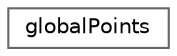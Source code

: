 digraph "Graphical Class Hierarchy"
{
 // LATEX_PDF_SIZE
  bgcolor="transparent";
  edge [fontname=Helvetica,fontsize=10,labelfontname=Helvetica,labelfontsize=10];
  node [fontname=Helvetica,fontsize=10,shape=box,height=0.2,width=0.4];
  rankdir="LR";
  Node0 [id="Node000000",label="globalPoints",height=0.2,width=0.4,color="grey40", fillcolor="white", style="filled",URL="$classFoam_1_1globalPoints.html",tooltip="Calculates points shared by more than two processor patches or cyclic patches."];
}
